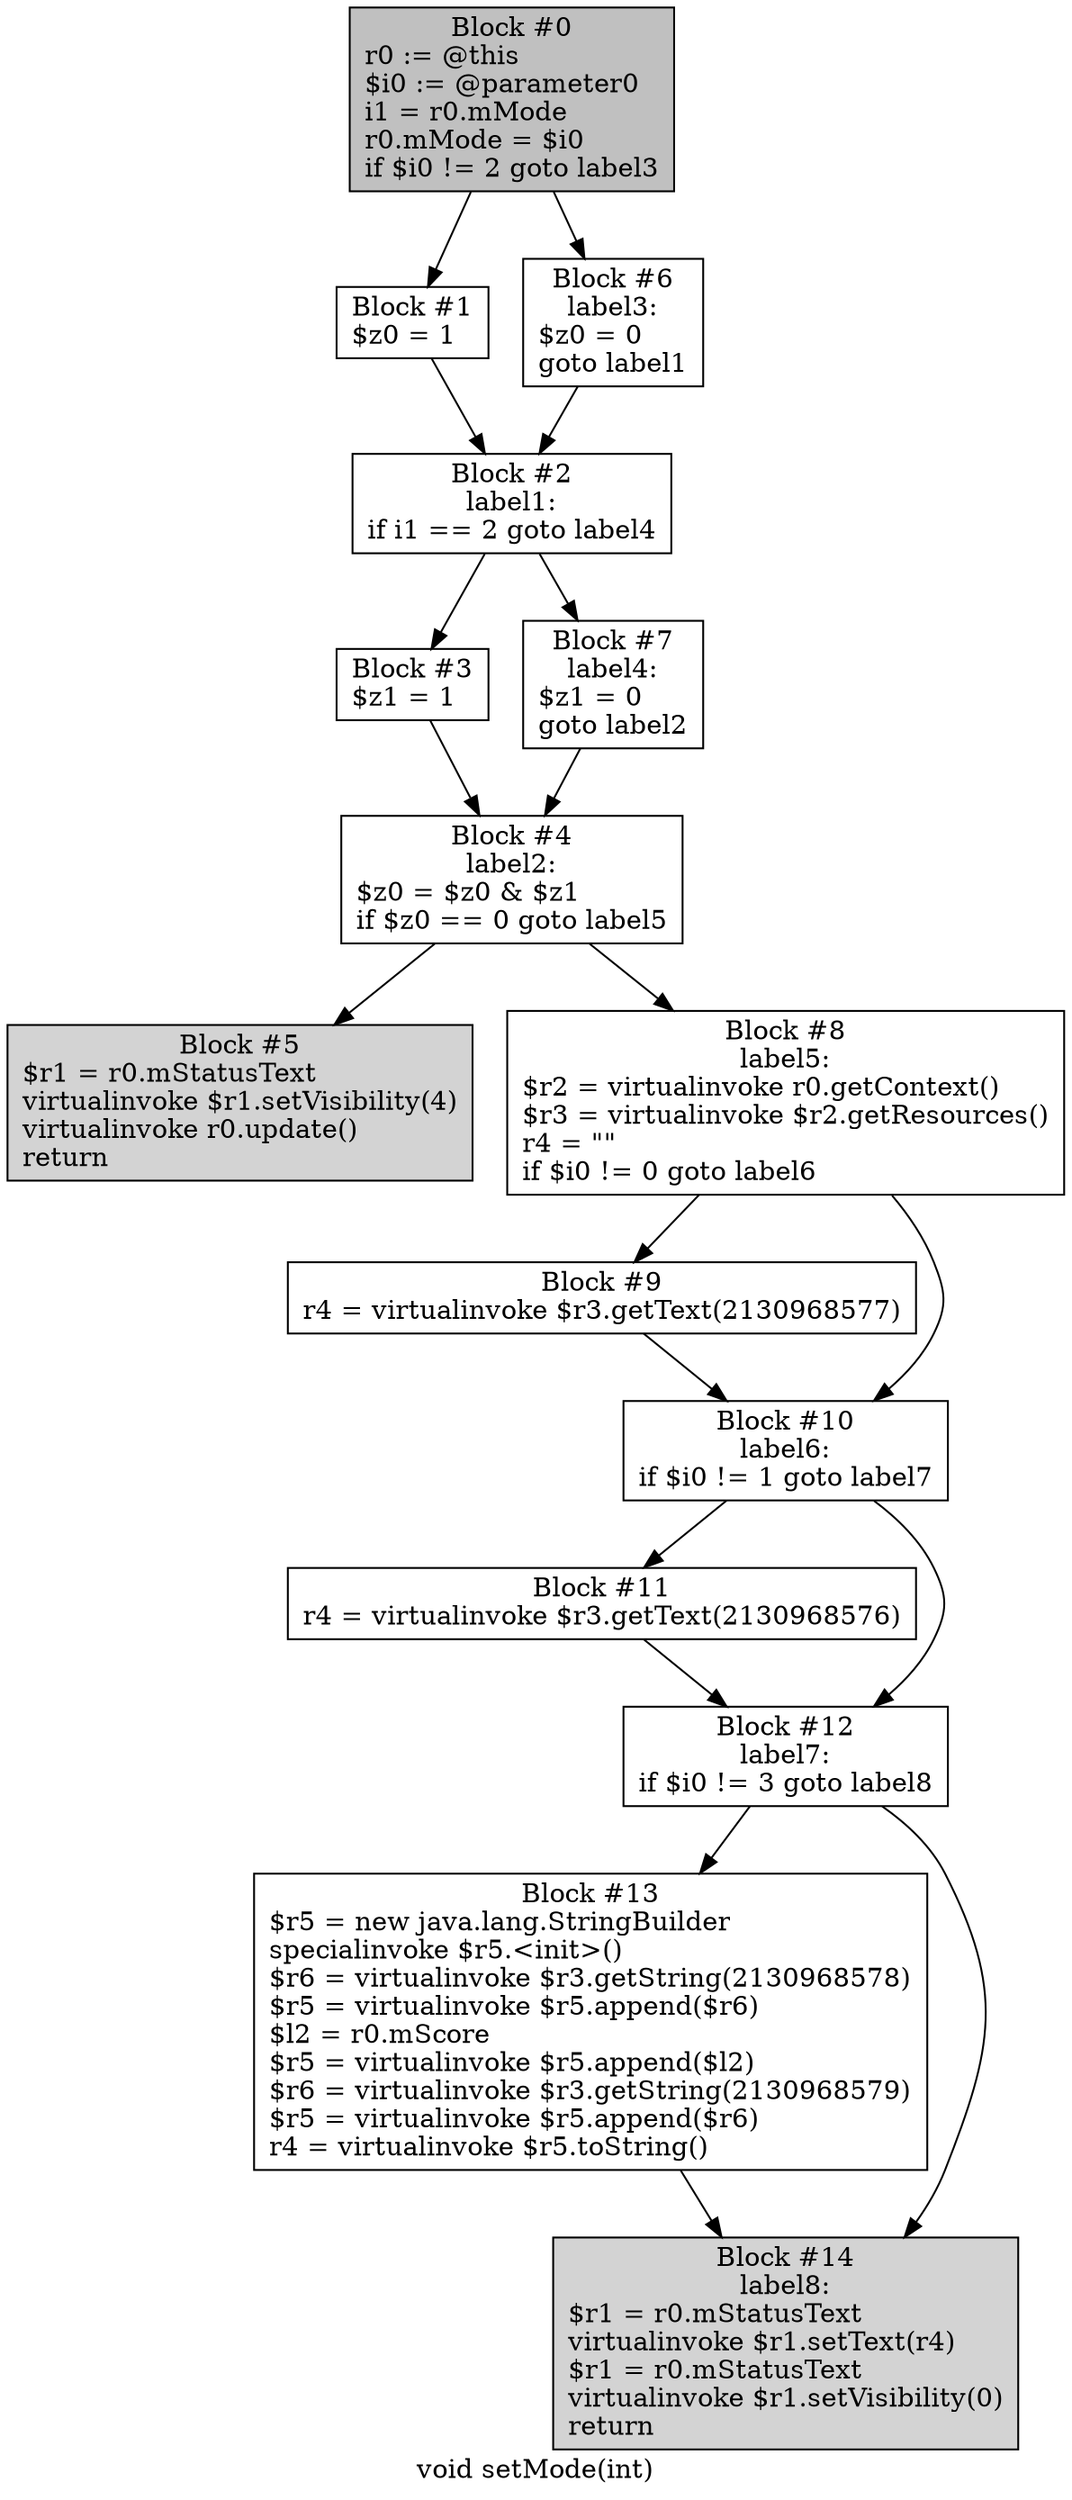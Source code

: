digraph "void setMode(int)" {
label = "void setMode(int)";
node [shape = box];
"0" [style = filled,fillcolor = gray,label = "Block #0\nr0 := @this\l$i0 := @parameter0\li1 = r0.mMode\lr0.mMode = $i0\lif $i0 != 2 goto label3\l",];
"1" [label = "Block #1\n$z0 = 1\l",];
"0" -> "1";
"6" [label = "Block #6\nlabel3:\n$z0 = 0\lgoto label1\l",];
"0" -> "6";
"2" [label = "Block #2\nlabel1:\nif i1 == 2 goto label4\l",];
"1" -> "2";
"3" [label = "Block #3\n$z1 = 1\l",];
"2" -> "3";
"7" [label = "Block #7\nlabel4:\n$z1 = 0\lgoto label2\l",];
"2" -> "7";
"4" [label = "Block #4\nlabel2:\n$z0 = $z0 & $z1\lif $z0 == 0 goto label5\l",];
"3" -> "4";
"5" [style = filled,fillcolor = lightgray,label = "Block #5\n$r1 = r0.mStatusText\lvirtualinvoke $r1.setVisibility(4)\lvirtualinvoke r0.update()\lreturn\l",];
"4" -> "5";
"8" [label = "Block #8\nlabel5:\n$r2 = virtualinvoke r0.getContext()\l$r3 = virtualinvoke $r2.getResources()\lr4 = \"\"\lif $i0 != 0 goto label6\l",];
"4" -> "8";
"6" ->"2";
"7" -> "4";
"9" [label ="Block #9\nr4 = virtualinvoke $r3.getText(2130968577)\l",];
"8" -> "9";
"10" [label = "Block #10\nlabel6:\nif $i0 != 1 goto label7\l",];
"8" -> "10";
"9" -> "10";
"11" [label = "Block #11\nr4 = virtualinvoke $r3.getText(2130968576)\l",];
"10" -> "11";
"12" [label ="Block #12\nlabel7:\nif $i0 != 3 goto label8\l",];
"10" -> "12";
"11" ->"12";
"13" [label = "Block #13\n$r5 = new java.lang.StringBuilder\lspecialinvoke $r5.<init>()\l$r6 = virtualinvoke $r3.getString(2130968578)\l$r5 = virtualinvoke $r5.append($r6)\l$l2 = r0.mScore\l$r5 = virtualinvoke $r5.append($l2)\l$r6 = virtualinvoke $r3.getString(2130968579)\l$r5 = virtualinvoke $r5.append($r6)\lr4 = virtualinvoke $r5.toString()\l",];
"12" -> "13";
"14" [style = filled,fillcolor = lightgray,label = "Block #14\nlabel8:\n$r1 = r0.mStatusText\lvirtualinvoke $r1.setText(r4)\l$r1 = r0.mStatusText\lvirtualinvoke $r1.setVisibility(0)\lreturn\l",];
"12" -> "14";
"13" -> "14";
}
